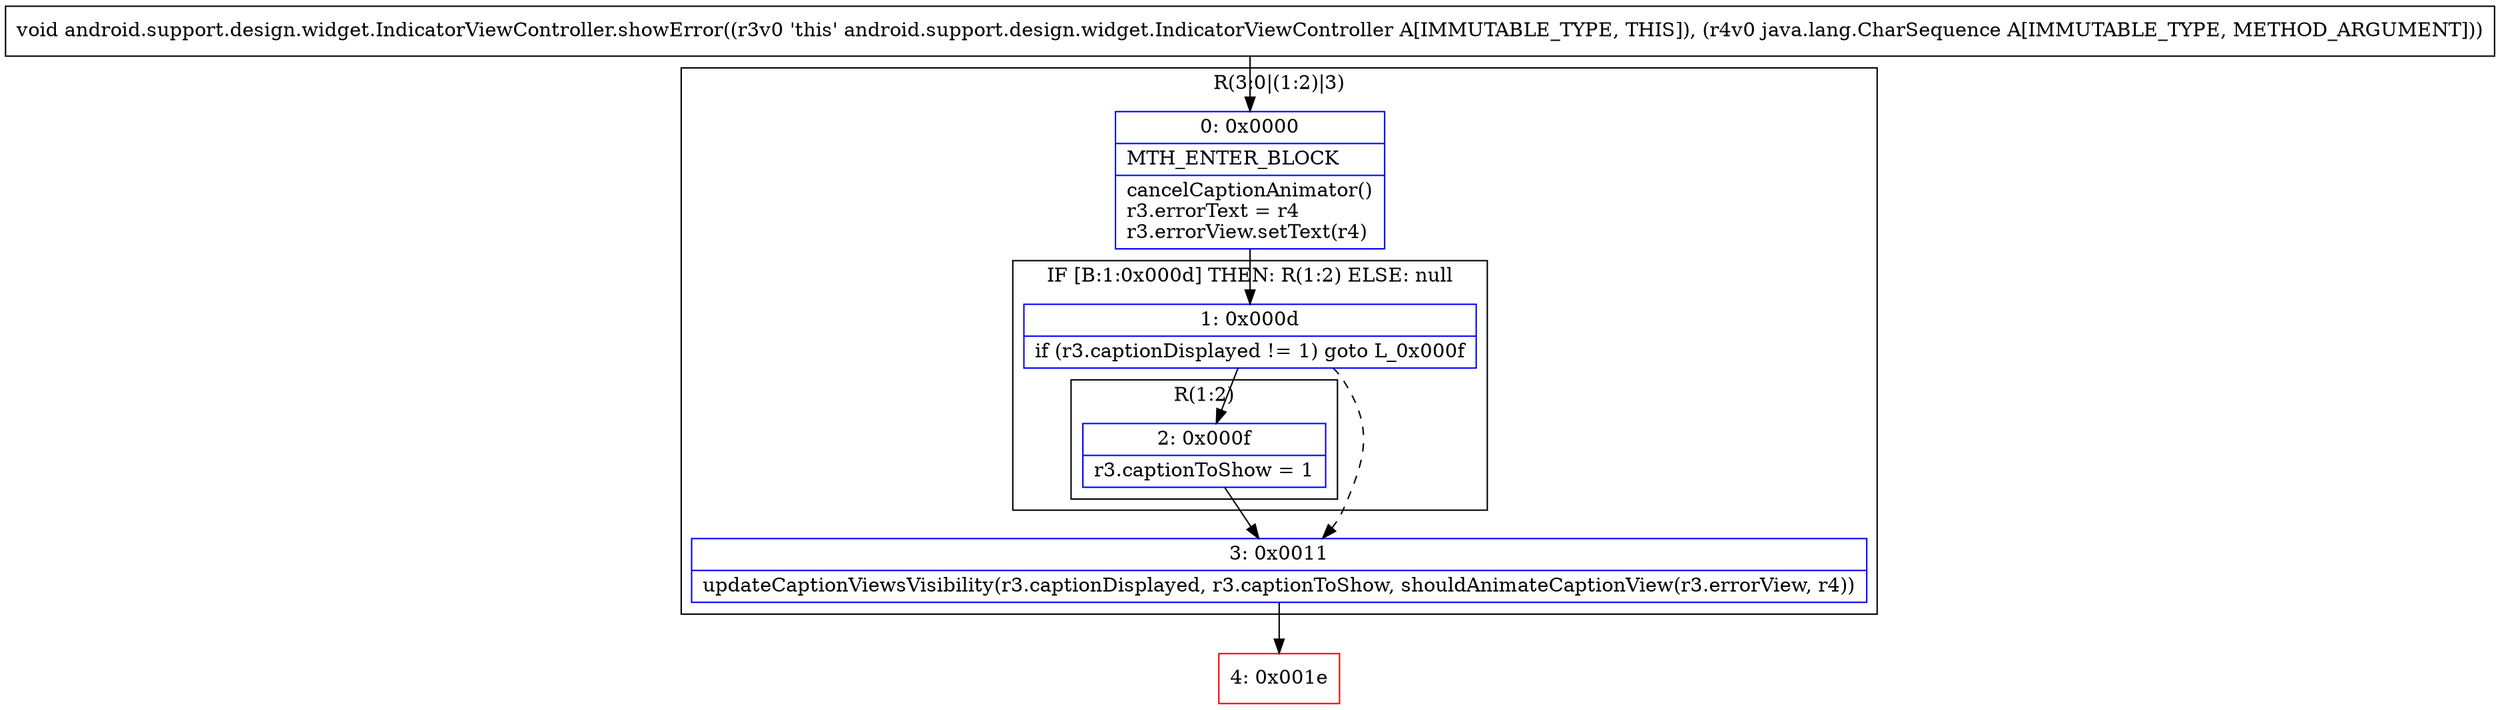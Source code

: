 digraph "CFG forandroid.support.design.widget.IndicatorViewController.showError(Ljava\/lang\/CharSequence;)V" {
subgraph cluster_Region_1336130663 {
label = "R(3:0|(1:2)|3)";
node [shape=record,color=blue];
Node_0 [shape=record,label="{0\:\ 0x0000|MTH_ENTER_BLOCK\l|cancelCaptionAnimator()\lr3.errorText = r4\lr3.errorView.setText(r4)\l}"];
subgraph cluster_IfRegion_583909549 {
label = "IF [B:1:0x000d] THEN: R(1:2) ELSE: null";
node [shape=record,color=blue];
Node_1 [shape=record,label="{1\:\ 0x000d|if (r3.captionDisplayed != 1) goto L_0x000f\l}"];
subgraph cluster_Region_124707827 {
label = "R(1:2)";
node [shape=record,color=blue];
Node_2 [shape=record,label="{2\:\ 0x000f|r3.captionToShow = 1\l}"];
}
}
Node_3 [shape=record,label="{3\:\ 0x0011|updateCaptionViewsVisibility(r3.captionDisplayed, r3.captionToShow, shouldAnimateCaptionView(r3.errorView, r4))\l}"];
}
Node_4 [shape=record,color=red,label="{4\:\ 0x001e}"];
MethodNode[shape=record,label="{void android.support.design.widget.IndicatorViewController.showError((r3v0 'this' android.support.design.widget.IndicatorViewController A[IMMUTABLE_TYPE, THIS]), (r4v0 java.lang.CharSequence A[IMMUTABLE_TYPE, METHOD_ARGUMENT])) }"];
MethodNode -> Node_0;
Node_0 -> Node_1;
Node_1 -> Node_2;
Node_1 -> Node_3[style=dashed];
Node_2 -> Node_3;
Node_3 -> Node_4;
}

